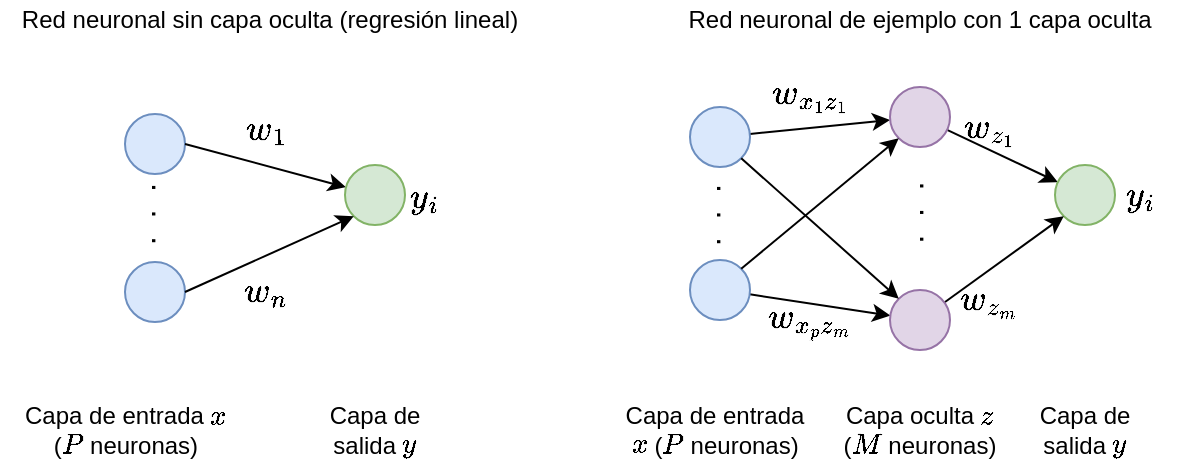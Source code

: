 <mxfile version="13.0.3" type="device"><diagram id="OFjZ_reUNliRU8jazwK0" name="Page-2"><mxGraphModel dx="1005" dy="576" grid="1" gridSize="10" guides="1" tooltips="1" connect="1" arrows="1" fold="1" page="1" pageScale="1" pageWidth="850" pageHeight="1100" math="1" shadow="0"><root><mxCell id="Q9Lvk8FzvSf61D0agy23-0"/><mxCell id="Q9Lvk8FzvSf61D0agy23-1" parent="Q9Lvk8FzvSf61D0agy23-0"/><mxCell id="oDVW1HA0c2o08bImtlGC-0" value="" style="rounded=1;jumpStyle=none;orthogonalLoop=1;jettySize=auto;html=1;strokeColor=#000000;" edge="1" parent="Q9Lvk8FzvSf61D0agy23-1" source="oDVW1HA0c2o08bImtlGC-1" target="oDVW1HA0c2o08bImtlGC-3"><mxGeometry relative="1" as="geometry"/></mxCell><mxCell id="oDVW1HA0c2o08bImtlGC-1" value="" style="ellipse;whiteSpace=wrap;html=1;aspect=fixed;fillColor=#dae8fc;strokeColor=#6c8ebf;" vertex="1" parent="Q9Lvk8FzvSf61D0agy23-1"><mxGeometry x="525" y="213.5" width="30" height="30" as="geometry"/></mxCell><mxCell id="oDVW1HA0c2o08bImtlGC-2" value="" style="edgeStyle=none;rounded=1;jumpStyle=none;orthogonalLoop=1;jettySize=auto;html=1;strokeColor=#000000;" edge="1" parent="Q9Lvk8FzvSf61D0agy23-1" source="oDVW1HA0c2o08bImtlGC-3" target="oDVW1HA0c2o08bImtlGC-4"><mxGeometry relative="1" as="geometry"/></mxCell><mxCell id="oDVW1HA0c2o08bImtlGC-3" value="" style="ellipse;whiteSpace=wrap;html=1;aspect=fixed;fillColor=#e1d5e7;strokeColor=#9673a6;" vertex="1" parent="Q9Lvk8FzvSf61D0agy23-1"><mxGeometry x="625" y="203.5" width="30" height="30" as="geometry"/></mxCell><mxCell id="oDVW1HA0c2o08bImtlGC-4" value="" style="ellipse;whiteSpace=wrap;html=1;aspect=fixed;fillColor=#d5e8d4;strokeColor=#82b366;" vertex="1" parent="Q9Lvk8FzvSf61D0agy23-1"><mxGeometry x="707.5" y="242.5" width="30" height="30" as="geometry"/></mxCell><mxCell id="oDVW1HA0c2o08bImtlGC-5" value="Capa de entrada `x` (`P` neuronas)" style="text;html=1;strokeColor=none;fillColor=none;align=center;verticalAlign=middle;whiteSpace=wrap;rounded=0;" vertex="1" parent="Q9Lvk8FzvSf61D0agy23-1"><mxGeometry x="490" y="365" width="95" height="20" as="geometry"/></mxCell><mxCell id="oDVW1HA0c2o08bImtlGC-6" value="" style="edgeStyle=none;rounded=1;jumpStyle=none;orthogonalLoop=1;jettySize=auto;html=1;strokeColor=#000000;" edge="1" parent="Q9Lvk8FzvSf61D0agy23-1" source="oDVW1HA0c2o08bImtlGC-7" target="oDVW1HA0c2o08bImtlGC-9"><mxGeometry relative="1" as="geometry"/></mxCell><mxCell id="oDVW1HA0c2o08bImtlGC-7" value="" style="ellipse;whiteSpace=wrap;html=1;aspect=fixed;fillColor=#dae8fc;strokeColor=#6c8ebf;" vertex="1" parent="Q9Lvk8FzvSf61D0agy23-1"><mxGeometry x="525" y="290" width="30" height="30" as="geometry"/></mxCell><mxCell id="oDVW1HA0c2o08bImtlGC-8" value="" style="edgeStyle=none;rounded=1;jumpStyle=none;orthogonalLoop=1;jettySize=auto;html=1;strokeColor=#000000;entryX=0;entryY=1;entryDx=0;entryDy=0;" edge="1" parent="Q9Lvk8FzvSf61D0agy23-1" source="oDVW1HA0c2o08bImtlGC-9" target="oDVW1HA0c2o08bImtlGC-4"><mxGeometry relative="1" as="geometry"/></mxCell><mxCell id="oDVW1HA0c2o08bImtlGC-9" value="" style="ellipse;whiteSpace=wrap;html=1;aspect=fixed;fillColor=#e1d5e7;strokeColor=#9673a6;" vertex="1" parent="Q9Lvk8FzvSf61D0agy23-1"><mxGeometry x="625" y="305" width="30" height="30" as="geometry"/></mxCell><mxCell id="oDVW1HA0c2o08bImtlGC-10" value="Capa de salida `y`" style="text;html=1;strokeColor=none;fillColor=none;align=center;verticalAlign=middle;whiteSpace=wrap;rounded=0;" vertex="1" parent="Q9Lvk8FzvSf61D0agy23-1"><mxGeometry x="695" y="365" width="55" height="20" as="geometry"/></mxCell><mxCell id="oDVW1HA0c2o08bImtlGC-11" value=".&amp;nbsp; .&amp;nbsp; ." style="text;html=1;strokeColor=none;fillColor=none;align=center;verticalAlign=middle;whiteSpace=wrap;rounded=0;rotation=90;fontSize=16;" vertex="1" parent="Q9Lvk8FzvSf61D0agy23-1"><mxGeometry x="525" y="257.5" width="40" height="20" as="geometry"/></mxCell><mxCell id="oDVW1HA0c2o08bImtlGC-13" value="" style="endArrow=classic;html=1;exitX=1;exitY=0;exitDx=0;exitDy=0;entryX=0;entryY=1;entryDx=0;entryDy=0;" edge="1" parent="Q9Lvk8FzvSf61D0agy23-1" source="oDVW1HA0c2o08bImtlGC-7" target="oDVW1HA0c2o08bImtlGC-3"><mxGeometry width="50" height="50" relative="1" as="geometry"><mxPoint x="510" y="476" as="sourcePoint"/><mxPoint x="560" y="426" as="targetPoint"/></mxGeometry></mxCell><mxCell id="oDVW1HA0c2o08bImtlGC-14" value="" style="endArrow=classic;html=1;exitX=1;exitY=1;exitDx=0;exitDy=0;entryX=0;entryY=0;entryDx=0;entryDy=0;" edge="1" parent="Q9Lvk8FzvSf61D0agy23-1" source="oDVW1HA0c2o08bImtlGC-1" target="oDVW1HA0c2o08bImtlGC-9"><mxGeometry width="50" height="50" relative="1" as="geometry"><mxPoint x="510" y="476" as="sourcePoint"/><mxPoint x="560" y="426" as="targetPoint"/></mxGeometry></mxCell><mxCell id="oDVW1HA0c2o08bImtlGC-15" value=".&amp;nbsp; .&amp;nbsp; ." style="text;html=1;strokeColor=none;fillColor=none;align=center;verticalAlign=middle;whiteSpace=wrap;rounded=0;rotation=90;fontSize=16;" vertex="1" parent="Q9Lvk8FzvSf61D0agy23-1"><mxGeometry x="626.25" y="256.5" width="40" height="20" as="geometry"/></mxCell><mxCell id="oDVW1HA0c2o08bImtlGC-16" value="Capa oculta `z` (`M` neuronas)" style="text;html=1;strokeColor=none;fillColor=none;align=center;verticalAlign=middle;whiteSpace=wrap;rounded=0;" vertex="1" parent="Q9Lvk8FzvSf61D0agy23-1"><mxGeometry x="599.06" y="365" width="81.88" height="20" as="geometry"/></mxCell><mxCell id="oDVW1HA0c2o08bImtlGC-18" value="$$y_i$$" style="text;html=1;strokeColor=none;fillColor=none;align=center;verticalAlign=middle;whiteSpace=wrap;rounded=0;fontSize=15;" vertex="1" parent="Q9Lvk8FzvSf61D0agy23-1"><mxGeometry x="730" y="247" width="40" height="20" as="geometry"/></mxCell><mxCell id="oDVW1HA0c2o08bImtlGC-19" value="Red neuronal de ejemplo con 1 capa oculta" style="text;html=1;strokeColor=none;fillColor=none;align=center;verticalAlign=middle;whiteSpace=wrap;rounded=0;" vertex="1" parent="Q9Lvk8FzvSf61D0agy23-1"><mxGeometry x="515" y="160" width="250" height="20" as="geometry"/></mxCell><mxCell id="oDVW1HA0c2o08bImtlGC-20" value="" style="ellipse;whiteSpace=wrap;html=1;aspect=fixed;fillColor=#dae8fc;strokeColor=#6c8ebf;" vertex="1" parent="Q9Lvk8FzvSf61D0agy23-1"><mxGeometry x="242.5" y="217" width="30" height="30" as="geometry"/></mxCell><mxCell id="oDVW1HA0c2o08bImtlGC-21" value="" style="edgeStyle=none;rounded=1;jumpStyle=none;orthogonalLoop=1;jettySize=auto;html=1;strokeColor=#000000;exitX=1;exitY=0.5;exitDx=0;exitDy=0;" edge="1" parent="Q9Lvk8FzvSf61D0agy23-1" source="oDVW1HA0c2o08bImtlGC-20" target="oDVW1HA0c2o08bImtlGC-22"><mxGeometry relative="1" as="geometry"><mxPoint x="290.303" y="209.815" as="sourcePoint"/></mxGeometry></mxCell><mxCell id="oDVW1HA0c2o08bImtlGC-22" value="" style="ellipse;whiteSpace=wrap;html=1;aspect=fixed;fillColor=#d5e8d4;strokeColor=#82b366;" vertex="1" parent="Q9Lvk8FzvSf61D0agy23-1"><mxGeometry x="352.5" y="242.5" width="30" height="30" as="geometry"/></mxCell><mxCell id="oDVW1HA0c2o08bImtlGC-23" value="Capa de entrada `x` (`P` neuronas)" style="text;html=1;strokeColor=none;fillColor=none;align=center;verticalAlign=middle;whiteSpace=wrap;rounded=0;" vertex="1" parent="Q9Lvk8FzvSf61D0agy23-1"><mxGeometry x="190" y="365" width="106.25" height="20" as="geometry"/></mxCell><mxCell id="oDVW1HA0c2o08bImtlGC-24" value="" style="ellipse;whiteSpace=wrap;html=1;aspect=fixed;fillColor=#dae8fc;strokeColor=#6c8ebf;" vertex="1" parent="Q9Lvk8FzvSf61D0agy23-1"><mxGeometry x="242.5" y="291" width="30" height="30" as="geometry"/></mxCell><mxCell id="oDVW1HA0c2o08bImtlGC-25" value="" style="edgeStyle=none;rounded=1;jumpStyle=none;orthogonalLoop=1;jettySize=auto;html=1;strokeColor=#000000;entryX=0;entryY=1;entryDx=0;entryDy=0;exitX=1;exitY=0.5;exitDx=0;exitDy=0;" edge="1" parent="Q9Lvk8FzvSf61D0agy23-1" source="oDVW1HA0c2o08bImtlGC-24" target="oDVW1HA0c2o08bImtlGC-22"><mxGeometry relative="1" as="geometry"><mxPoint x="289.228" y="322.648" as="sourcePoint"/></mxGeometry></mxCell><mxCell id="oDVW1HA0c2o08bImtlGC-26" value="Capa de salida `y`" style="text;html=1;strokeColor=none;fillColor=none;align=center;verticalAlign=middle;whiteSpace=wrap;rounded=0;" vertex="1" parent="Q9Lvk8FzvSf61D0agy23-1"><mxGeometry x="340" y="365" width="55" height="20" as="geometry"/></mxCell><mxCell id="oDVW1HA0c2o08bImtlGC-27" value=".&amp;nbsp; .&amp;nbsp; ." style="text;html=1;strokeColor=none;fillColor=none;align=center;verticalAlign=middle;whiteSpace=wrap;rounded=0;rotation=90;fontSize=16;" vertex="1" parent="Q9Lvk8FzvSf61D0agy23-1"><mxGeometry x="242.5" y="256.5" width="40" height="20" as="geometry"/></mxCell><mxCell id="oDVW1HA0c2o08bImtlGC-30" value="$$y_i$$" style="text;html=1;strokeColor=none;fillColor=none;align=center;verticalAlign=middle;whiteSpace=wrap;rounded=0;fontSize=15;" vertex="1" parent="Q9Lvk8FzvSf61D0agy23-1"><mxGeometry x="382.5" y="247.5" width="17.5" height="20" as="geometry"/></mxCell><mxCell id="oDVW1HA0c2o08bImtlGC-31" value="Red neuronal sin capa oculta (regresión lineal)" style="text;html=1;strokeColor=none;fillColor=none;align=center;verticalAlign=middle;whiteSpace=wrap;rounded=0;" vertex="1" parent="Q9Lvk8FzvSf61D0agy23-1"><mxGeometry x="180" y="160" width="270" height="20" as="geometry"/></mxCell><mxCell id="oDVW1HA0c2o08bImtlGC-32" value="$$w_1$$" style="text;html=1;strokeColor=none;fillColor=none;align=center;verticalAlign=middle;whiteSpace=wrap;rounded=0;fontSize=15;" vertex="1" parent="Q9Lvk8FzvSf61D0agy23-1"><mxGeometry x="292.5" y="213.5" width="40" height="20" as="geometry"/></mxCell><mxCell id="oDVW1HA0c2o08bImtlGC-33" value="$$w_n$$" style="text;html=1;strokeColor=none;fillColor=none;align=center;verticalAlign=middle;whiteSpace=wrap;rounded=0;fontSize=15;" vertex="1" parent="Q9Lvk8FzvSf61D0agy23-1"><mxGeometry x="292.5" y="295" width="40" height="20" as="geometry"/></mxCell><mxCell id="oDVW1HA0c2o08bImtlGC-34" value="$$w_{{x_1}{z_1}}$$" style="text;html=1;strokeColor=none;fillColor=none;align=center;verticalAlign=middle;whiteSpace=wrap;rounded=0;fontSize=15;" vertex="1" parent="Q9Lvk8FzvSf61D0agy23-1"><mxGeometry x="565" y="197" width="40" height="20" as="geometry"/></mxCell><mxCell id="oDVW1HA0c2o08bImtlGC-35" value="$$w_{{z_1}}$$" style="text;html=1;strokeColor=none;fillColor=none;align=center;verticalAlign=middle;whiteSpace=wrap;rounded=0;fontSize=15;" vertex="1" parent="Q9Lvk8FzvSf61D0agy23-1"><mxGeometry x="655" y="213.5" width="40" height="20" as="geometry"/></mxCell><mxCell id="oDVW1HA0c2o08bImtlGC-36" value="$$w_{{z_m}}$$" style="text;html=1;strokeColor=none;fillColor=none;align=center;verticalAlign=middle;whiteSpace=wrap;rounded=0;fontSize=15;" vertex="1" parent="Q9Lvk8FzvSf61D0agy23-1"><mxGeometry x="655" y="300" width="40" height="20" as="geometry"/></mxCell><mxCell id="oDVW1HA0c2o08bImtlGC-37" value="$$w_{{x_p}{z_m}}$$" style="text;html=1;strokeColor=none;fillColor=none;align=center;verticalAlign=middle;whiteSpace=wrap;rounded=0;fontSize=15;" vertex="1" parent="Q9Lvk8FzvSf61D0agy23-1"><mxGeometry x="565" y="310" width="40" height="20" as="geometry"/></mxCell></root></mxGraphModel></diagram></mxfile>